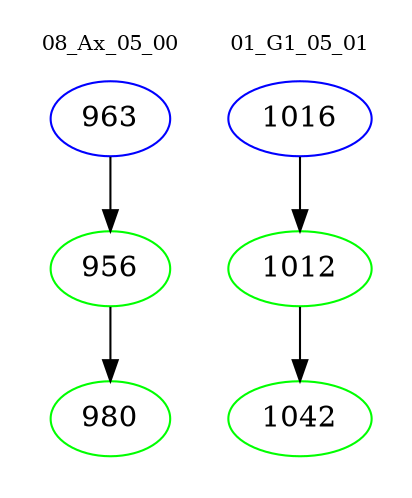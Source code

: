 digraph{
subgraph cluster_0 {
color = white
label = "08_Ax_05_00";
fontsize=10;
T0_963 [label="963", color="blue"]
T0_963 -> T0_956 [color="black"]
T0_956 [label="956", color="green"]
T0_956 -> T0_980 [color="black"]
T0_980 [label="980", color="green"]
}
subgraph cluster_1 {
color = white
label = "01_G1_05_01";
fontsize=10;
T1_1016 [label="1016", color="blue"]
T1_1016 -> T1_1012 [color="black"]
T1_1012 [label="1012", color="green"]
T1_1012 -> T1_1042 [color="black"]
T1_1042 [label="1042", color="green"]
}
}
